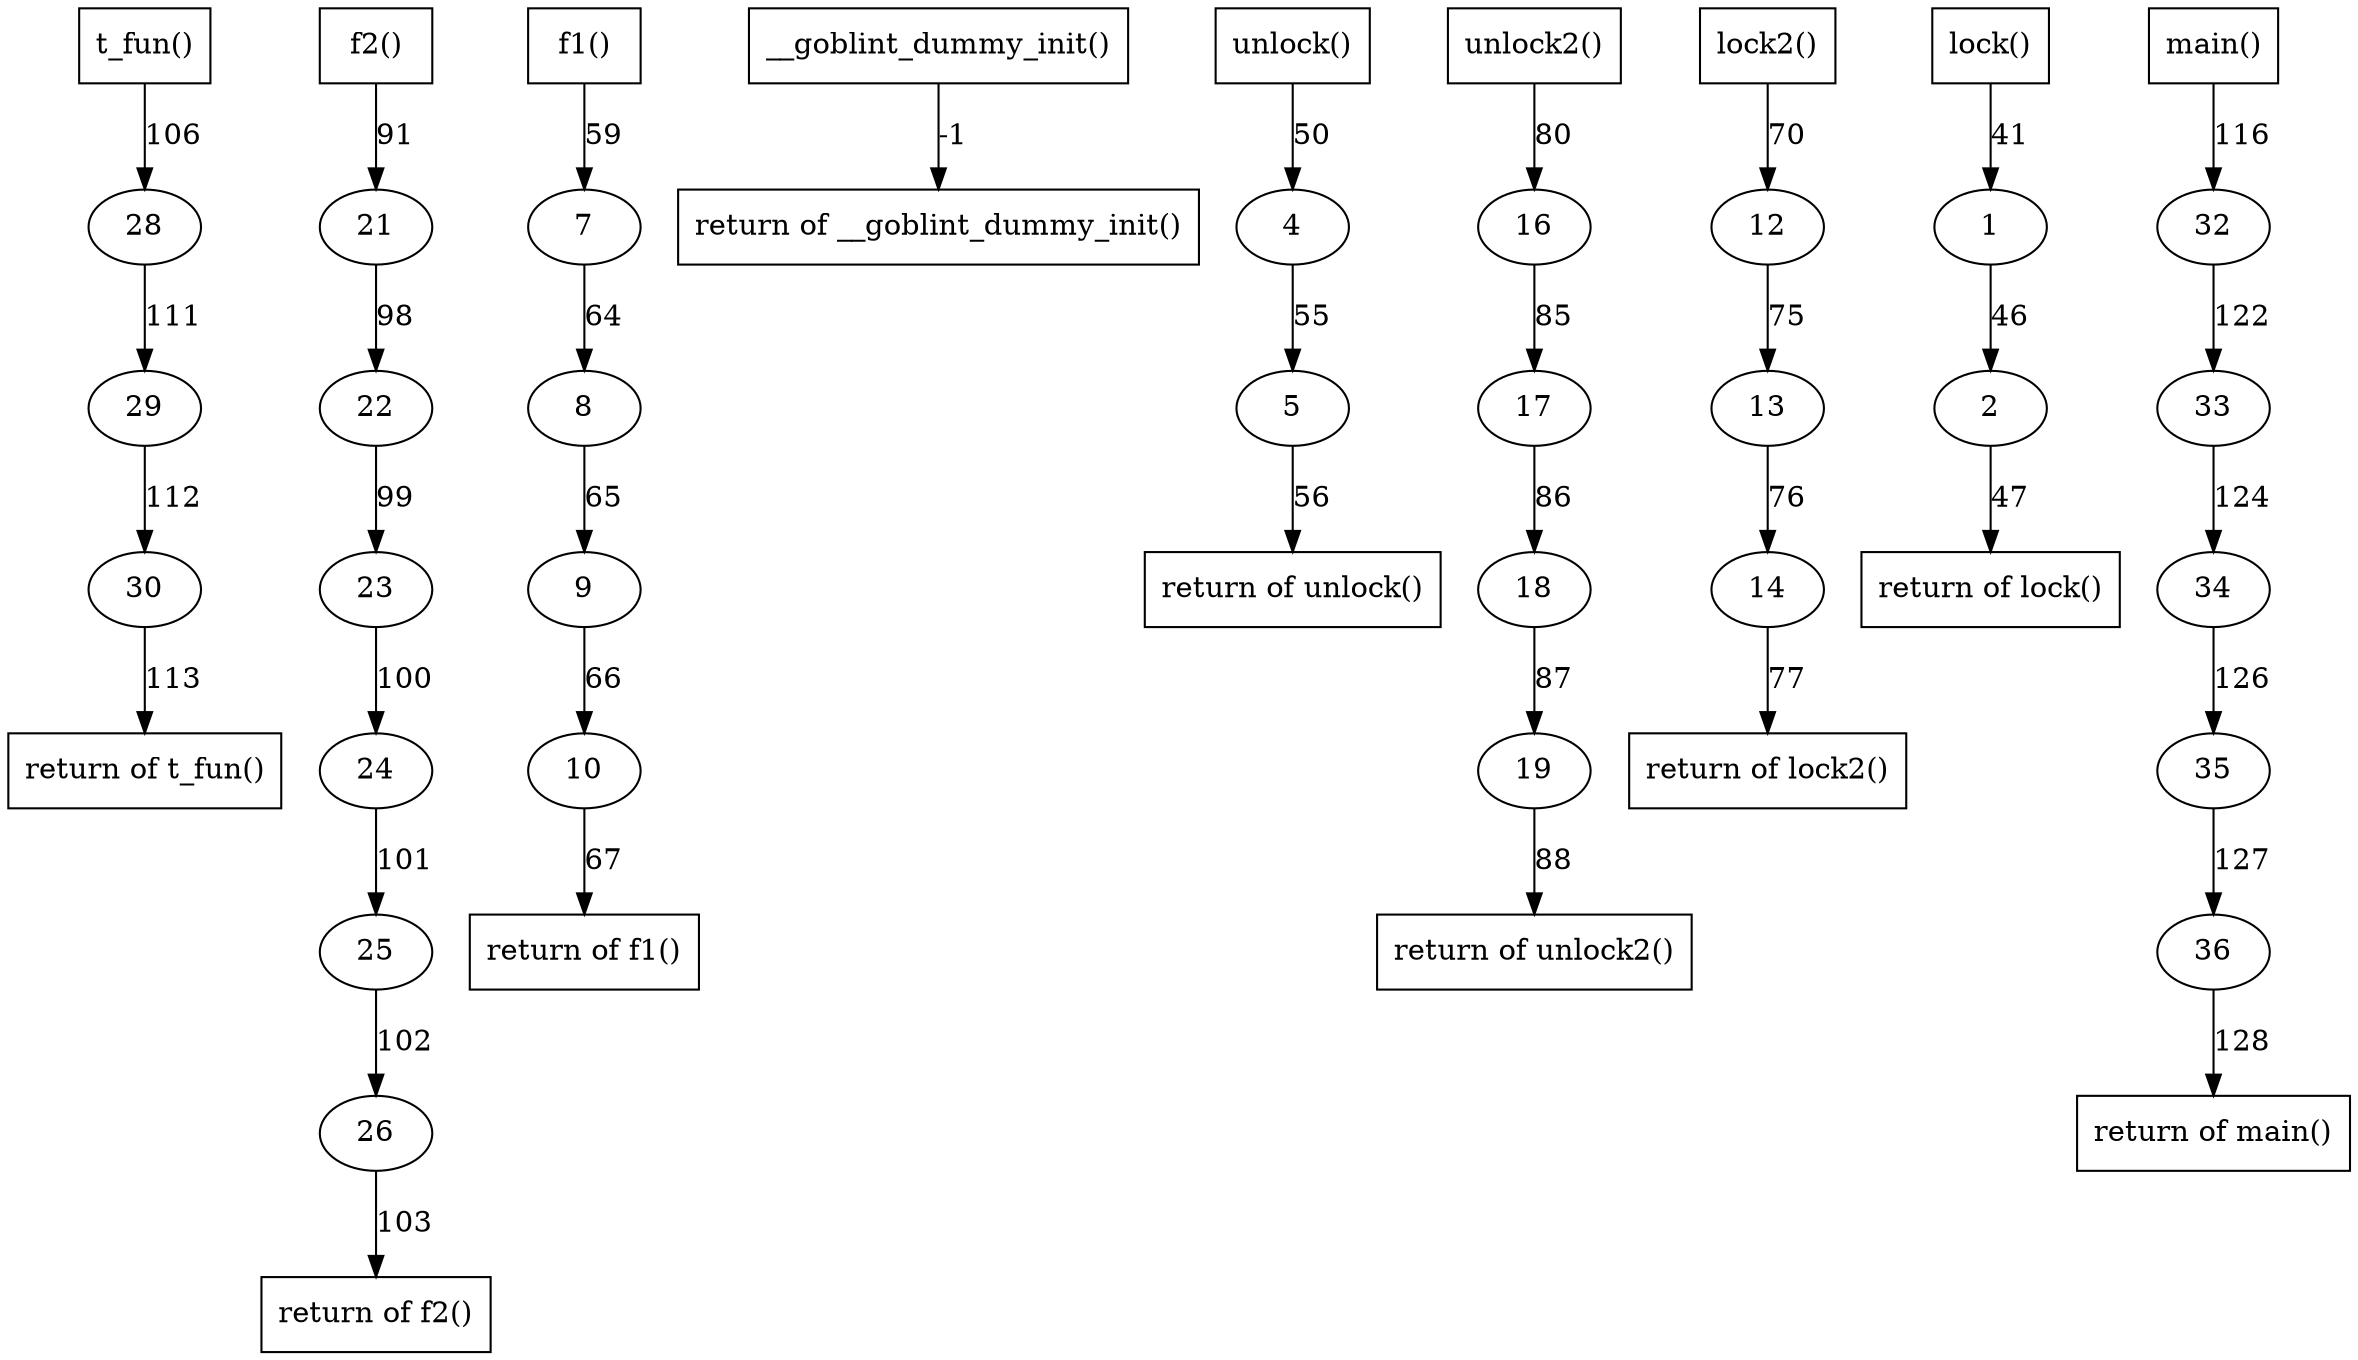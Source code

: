 digraph cfg {
	node [];
	fun354 -> 28 [label = "106"] ;
	25 -> 26 [label = "102"] ;
	22 -> 23 [label = "99"] ;
	7 -> 8 [label = "64"] ;
	28 -> 29 [label = "111"] ;
	fun3 -> ret3 [label = "-1"] ;
	5 -> ret338 [label = "56"] ;
	18 -> 19 [label = "87"] ;
	13 -> 14 [label = "76"] ;
	2 -> ret336 [label = "47"] ;
	4 -> 5 [label = "55"] ;
	1 -> 2 [label = "46"] ;
	23 -> 24 [label = "100"] ;
	19 -> ret345 [label = "88"] ;
	17 -> 18 [label = "86"] ;
	fun342 -> 12 [label = "70"] ;
	8 -> 9 [label = "65"] ;
	32 -> 33 [label = "122"] ;
	fun338 -> 4 [label = "50"] ;
	12 -> 13 [label = "75"] ;
	21 -> 22 [label = "98"] ;
	34 -> 35 [label = "126"] ;
	33 -> 34 [label = "124"] ;
	24 -> 25 [label = "101"] ;
	fun349 -> 21 [label = "91"] ;
	36 -> ret357 [label = "128"] ;
	fun345 -> 16 [label = "80"] ;
	fun340 -> 7 [label = "59"] ;
	9 -> 10 [label = "66"] ;
	16 -> 17 [label = "85"] ;
	10 -> ret340 [label = "67"] ;
	fun336 -> 1 [label = "41"] ;
	26 -> ret349 [label = "103"] ;
	14 -> ret342 [label = "77"] ;
	fun357 -> 32 [label = "116"] ;
	29 -> 30 [label = "112"] ;
	35 -> 36 [label = "127"] ;
	30 -> ret354 [label = "113"] ;
	26 [];
	28 [];
	23 [];
	8 [];
	ret3 [label="return of __goblint_dummy_init()",shape=box];
	29 [];
	fun338 [label="unlock()",shape=box];
	fun354 [label="t_fun()",shape=box];
	fun342 [label="lock2()",shape=box];
	ret338 [label="return of unlock()",shape=box];
	19 [];
	14 [];
	ret336 [label="return of lock()",shape=box];
	5 [];
	fun336 [label="lock()",shape=box];
	fun340 [label="f1()",shape=box];
	2 [];
	24 [];
	ret345 [label="return of unlock2()",shape=box];
	18 [];
	12 [];
	9 [];
	33 [];
	fun345 [label="unlock2()",shape=box];
	4 [];
	13 [];
	fun349 [label="f2()",shape=box];
	22 [];
	35 [];
	34 [];
	21 [];
	25 [];
	16 [];
	ret357 [label="return of main()",shape=box];
	7 [];
	10 [];
	17 [];
	fun3 [label="__goblint_dummy_init()",shape=box];
	ret340 [label="return of f1()",shape=box];
	1 [];
	ret349 [label="return of f2()",shape=box];
	ret342 [label="return of lock2()",shape=box];
	32 [];
	30 [];
	36 [];
	ret354 [label="return of t_fun()",shape=box];
	fun357 [label="main()",shape=box];
}
